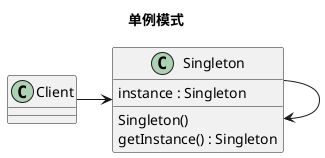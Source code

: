 @startuml

title 单例模式

Client -> Singleton
Singleton -> Singleton

Class Singleton {
  instance : Singleton

  Singleton()
  getInstance() : Singleton
}

@enduml